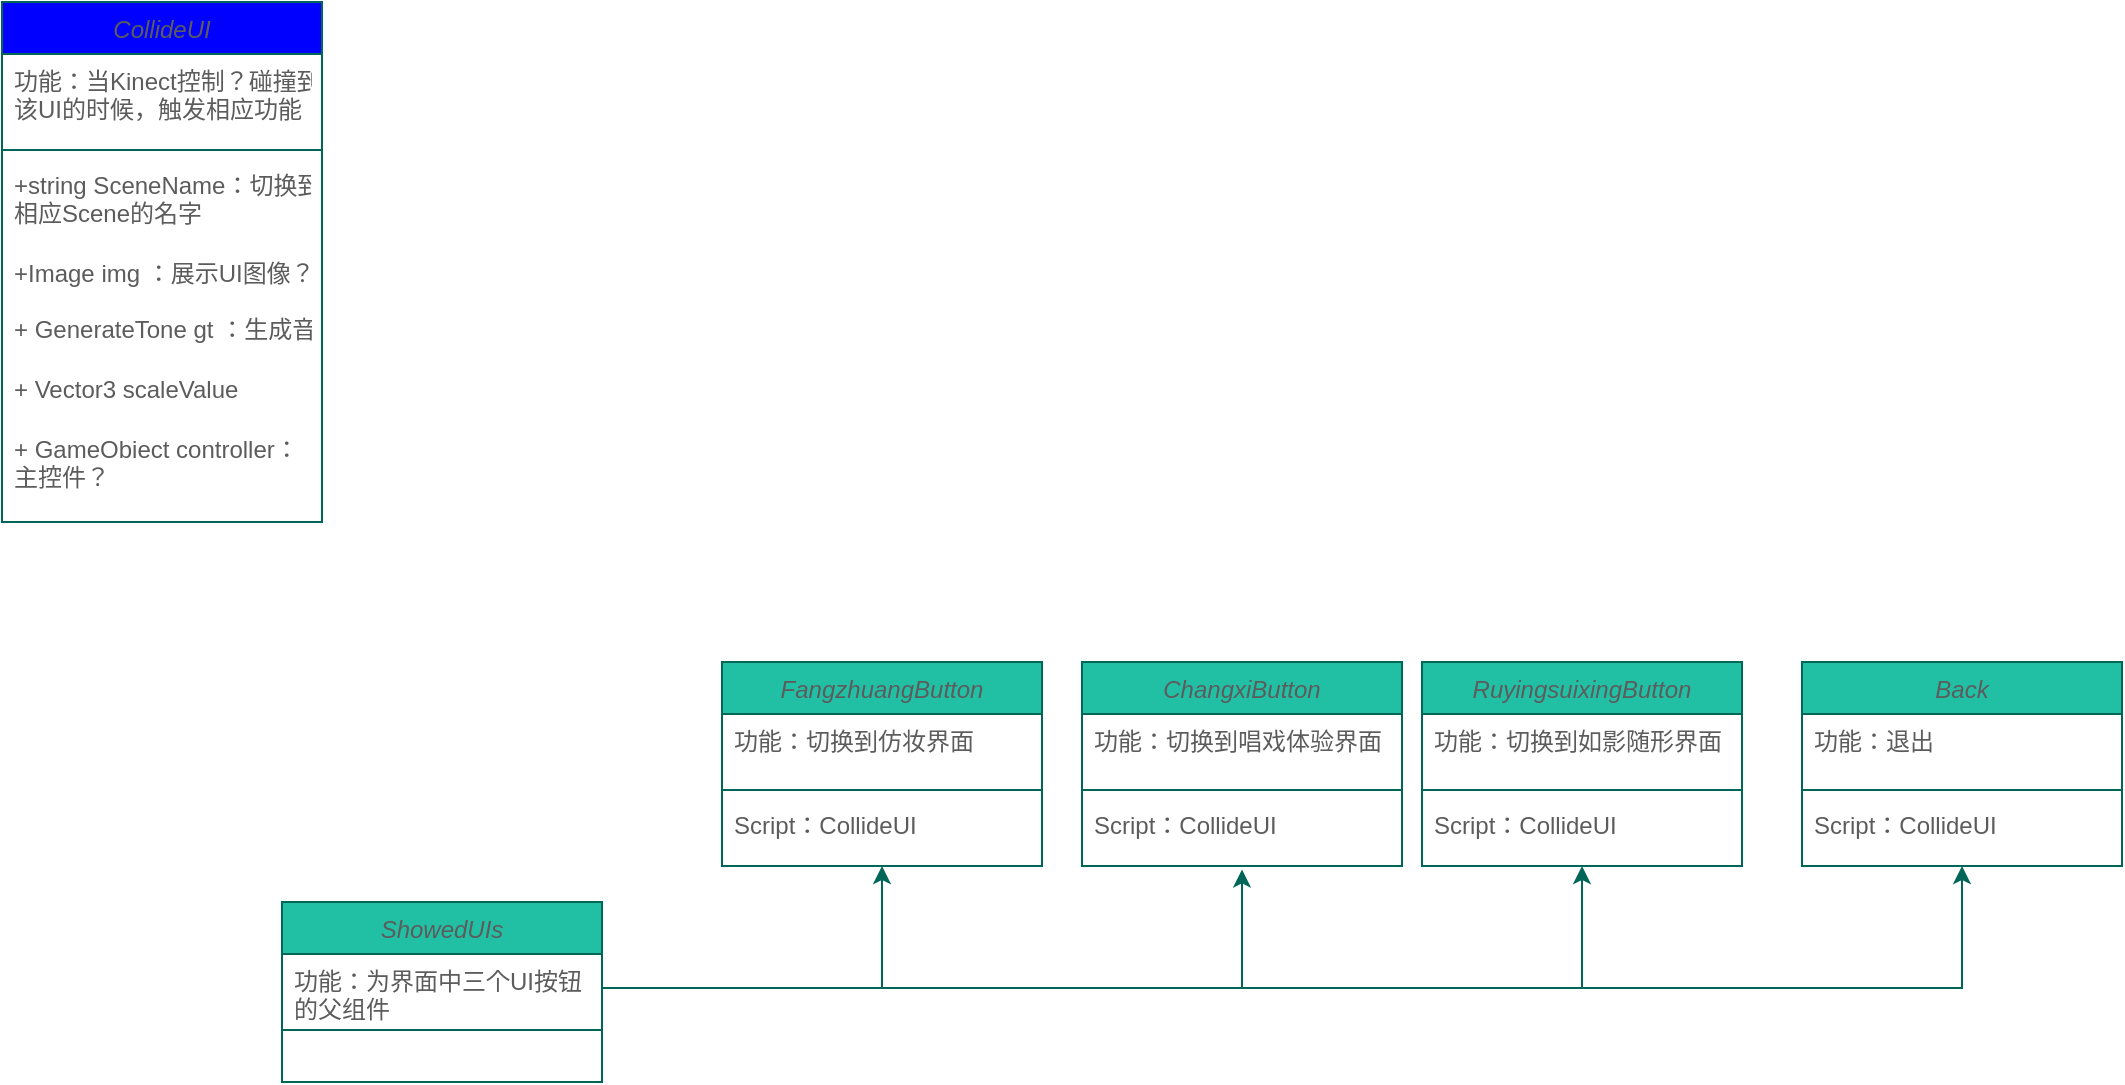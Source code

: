 <mxfile version="20.3.7" type="github">
  <diagram id="C5RBs43oDa-KdzZeNtuy" name="Page-1">
    <mxGraphModel dx="1499" dy="1598" grid="1" gridSize="10" guides="1" tooltips="1" connect="1" arrows="1" fold="1" page="1" pageScale="1" pageWidth="827" pageHeight="1169" math="0" shadow="0">
      <root>
        <mxCell id="WIyWlLk6GJQsqaUBKTNV-0" />
        <mxCell id="WIyWlLk6GJQsqaUBKTNV-1" parent="WIyWlLk6GJQsqaUBKTNV-0" />
        <mxCell id="zkfFHV4jXpPFQw0GAbJ--0" value="ShowedUIs" style="swimlane;fontStyle=2;align=center;verticalAlign=top;childLayout=stackLayout;horizontal=1;startSize=26;horizontalStack=0;resizeParent=1;resizeLast=0;collapsible=1;marginBottom=0;rounded=0;shadow=0;strokeWidth=1;fillColor=#21C0A5;strokeColor=#006658;fontColor=#5C5C5C;" parent="WIyWlLk6GJQsqaUBKTNV-1" vertex="1">
          <mxGeometry x="50" y="70" width="160" height="90" as="geometry">
            <mxRectangle x="220" y="120" width="160" height="26" as="alternateBounds" />
          </mxGeometry>
        </mxCell>
        <mxCell id="zkfFHV4jXpPFQw0GAbJ--1" value="功能：为界面中三个UI按钮&#xa;的父组件&#xa;" style="text;align=left;verticalAlign=top;spacingLeft=4;spacingRight=4;overflow=hidden;rotatable=0;points=[[0,0.5],[1,0.5]];portConstraint=eastwest;fontColor=#5C5C5C;" parent="zkfFHV4jXpPFQw0GAbJ--0" vertex="1">
          <mxGeometry y="26" width="160" height="34" as="geometry" />
        </mxCell>
        <mxCell id="zkfFHV4jXpPFQw0GAbJ--4" value="" style="line;html=1;strokeWidth=1;align=left;verticalAlign=middle;spacingTop=-1;spacingLeft=3;spacingRight=3;rotatable=0;labelPosition=right;points=[];portConstraint=eastwest;fillColor=#21C0A5;strokeColor=#006658;fontColor=#5C5C5C;" parent="zkfFHV4jXpPFQw0GAbJ--0" vertex="1">
          <mxGeometry y="60" width="160" height="8" as="geometry" />
        </mxCell>
        <mxCell id="ZYc3GsjgsaZ-9qavTBdF-3" style="edgeStyle=orthogonalEdgeStyle;rounded=0;orthogonalLoop=1;jettySize=auto;html=1;exitX=1;exitY=0.5;exitDx=0;exitDy=0;strokeColor=#006658;fontColor=#5C5C5C;fillColor=#21C0A5;entryX=0.494;entryY=1.05;entryDx=0;entryDy=0;entryPerimeter=0;" edge="1" parent="WIyWlLk6GJQsqaUBKTNV-1" source="zkfFHV4jXpPFQw0GAbJ--1" target="ZYc3GsjgsaZ-9qavTBdF-16">
          <mxGeometry relative="1" as="geometry">
            <mxPoint x="530" y="60" as="targetPoint" />
            <Array as="points">
              <mxPoint x="530" y="113" />
              <mxPoint x="530" y="54" />
            </Array>
          </mxGeometry>
        </mxCell>
        <mxCell id="ZYc3GsjgsaZ-9qavTBdF-4" style="edgeStyle=orthogonalEdgeStyle;rounded=0;orthogonalLoop=1;jettySize=auto;html=1;exitX=1;exitY=0.5;exitDx=0;exitDy=0;strokeColor=#006658;fontColor=#5C5C5C;fillColor=#21C0A5;entryX=0.5;entryY=1;entryDx=0;entryDy=0;" edge="1" parent="WIyWlLk6GJQsqaUBKTNV-1" source="zkfFHV4jXpPFQw0GAbJ--1" target="ZYc3GsjgsaZ-9qavTBdF-6">
          <mxGeometry relative="1" as="geometry">
            <mxPoint x="350" y="70" as="targetPoint" />
          </mxGeometry>
        </mxCell>
        <mxCell id="ZYc3GsjgsaZ-9qavTBdF-5" style="edgeStyle=orthogonalEdgeStyle;rounded=0;orthogonalLoop=1;jettySize=auto;html=1;exitX=1;exitY=0.5;exitDx=0;exitDy=0;strokeColor=#006658;fontColor=#5C5C5C;fillColor=#21C0A5;entryX=0.5;entryY=1;entryDx=0;entryDy=0;" edge="1" parent="WIyWlLk6GJQsqaUBKTNV-1" source="zkfFHV4jXpPFQw0GAbJ--1" target="ZYc3GsjgsaZ-9qavTBdF-12">
          <mxGeometry relative="1" as="geometry">
            <mxPoint x="420" y="140" as="targetPoint" />
            <Array as="points">
              <mxPoint x="700" y="113" />
            </Array>
          </mxGeometry>
        </mxCell>
        <mxCell id="ZYc3GsjgsaZ-9qavTBdF-6" value="FangzhuangButton" style="swimlane;fontStyle=2;align=center;verticalAlign=top;childLayout=stackLayout;horizontal=1;startSize=26;horizontalStack=0;resizeParent=1;resizeLast=0;collapsible=1;marginBottom=0;rounded=0;shadow=0;strokeWidth=1;fillColor=#21C0A5;strokeColor=#006658;fontColor=#5C5C5C;" vertex="1" parent="WIyWlLk6GJQsqaUBKTNV-1">
          <mxGeometry x="270" y="-50" width="160" height="102" as="geometry">
            <mxRectangle x="220" y="120" width="160" height="26" as="alternateBounds" />
          </mxGeometry>
        </mxCell>
        <mxCell id="ZYc3GsjgsaZ-9qavTBdF-7" value="功能：切换到仿妆界面&#xa;" style="text;align=left;verticalAlign=top;spacingLeft=4;spacingRight=4;overflow=hidden;rotatable=0;points=[[0,0.5],[1,0.5]];portConstraint=eastwest;fontColor=#5C5C5C;" vertex="1" parent="ZYc3GsjgsaZ-9qavTBdF-6">
          <mxGeometry y="26" width="160" height="34" as="geometry" />
        </mxCell>
        <mxCell id="ZYc3GsjgsaZ-9qavTBdF-8" value="" style="line;html=1;strokeWidth=1;align=left;verticalAlign=middle;spacingTop=-1;spacingLeft=3;spacingRight=3;rotatable=0;labelPosition=right;points=[];portConstraint=eastwest;fillColor=#21C0A5;strokeColor=#006658;fontColor=#5C5C5C;" vertex="1" parent="ZYc3GsjgsaZ-9qavTBdF-6">
          <mxGeometry y="60" width="160" height="8" as="geometry" />
        </mxCell>
        <mxCell id="ZYc3GsjgsaZ-9qavTBdF-15" value="Script：CollideUI&#xa;" style="text;align=left;verticalAlign=top;spacingLeft=4;spacingRight=4;overflow=hidden;rotatable=0;points=[[0,0.5],[1,0.5]];portConstraint=eastwest;fontColor=#5C5C5C;" vertex="1" parent="ZYc3GsjgsaZ-9qavTBdF-6">
          <mxGeometry y="68" width="160" height="34" as="geometry" />
        </mxCell>
        <mxCell id="ZYc3GsjgsaZ-9qavTBdF-9" value="ChangxiButton" style="swimlane;fontStyle=2;align=center;verticalAlign=top;childLayout=stackLayout;horizontal=1;startSize=26;horizontalStack=0;resizeParent=1;resizeLast=0;collapsible=1;marginBottom=0;rounded=0;shadow=0;strokeWidth=1;fillColor=#21C0A5;strokeColor=#006658;fontColor=#5C5C5C;" vertex="1" parent="WIyWlLk6GJQsqaUBKTNV-1">
          <mxGeometry x="450" y="-50" width="160" height="102" as="geometry">
            <mxRectangle x="220" y="120" width="160" height="26" as="alternateBounds" />
          </mxGeometry>
        </mxCell>
        <mxCell id="ZYc3GsjgsaZ-9qavTBdF-10" value="功能：切换到唱戏体验界面&#xa;" style="text;align=left;verticalAlign=top;spacingLeft=4;spacingRight=4;overflow=hidden;rotatable=0;points=[[0,0.5],[1,0.5]];portConstraint=eastwest;fontColor=#5C5C5C;" vertex="1" parent="ZYc3GsjgsaZ-9qavTBdF-9">
          <mxGeometry y="26" width="160" height="34" as="geometry" />
        </mxCell>
        <mxCell id="ZYc3GsjgsaZ-9qavTBdF-11" value="" style="line;html=1;strokeWidth=1;align=left;verticalAlign=middle;spacingTop=-1;spacingLeft=3;spacingRight=3;rotatable=0;labelPosition=right;points=[];portConstraint=eastwest;fillColor=#21C0A5;strokeColor=#006658;fontColor=#5C5C5C;" vertex="1" parent="ZYc3GsjgsaZ-9qavTBdF-9">
          <mxGeometry y="60" width="160" height="8" as="geometry" />
        </mxCell>
        <mxCell id="ZYc3GsjgsaZ-9qavTBdF-16" value="Script：CollideUI&#xa;" style="text;align=left;verticalAlign=top;spacingLeft=4;spacingRight=4;overflow=hidden;rotatable=0;points=[[0,0.5],[1,0.5]];portConstraint=eastwest;fontColor=#5C5C5C;" vertex="1" parent="ZYc3GsjgsaZ-9qavTBdF-9">
          <mxGeometry y="68" width="160" height="34" as="geometry" />
        </mxCell>
        <mxCell id="ZYc3GsjgsaZ-9qavTBdF-12" value="RuyingsuixingButton" style="swimlane;fontStyle=2;align=center;verticalAlign=top;childLayout=stackLayout;horizontal=1;startSize=26;horizontalStack=0;resizeParent=1;resizeLast=0;collapsible=1;marginBottom=0;rounded=0;shadow=0;strokeWidth=1;fillColor=#21C0A5;strokeColor=#006658;fontColor=#5C5C5C;" vertex="1" parent="WIyWlLk6GJQsqaUBKTNV-1">
          <mxGeometry x="620" y="-50" width="160" height="102" as="geometry">
            <mxRectangle x="220" y="120" width="160" height="26" as="alternateBounds" />
          </mxGeometry>
        </mxCell>
        <mxCell id="ZYc3GsjgsaZ-9qavTBdF-13" value="功能：切换到如影随形界面&#xa;" style="text;align=left;verticalAlign=top;spacingLeft=4;spacingRight=4;overflow=hidden;rotatable=0;points=[[0,0.5],[1,0.5]];portConstraint=eastwest;fontColor=#5C5C5C;" vertex="1" parent="ZYc3GsjgsaZ-9qavTBdF-12">
          <mxGeometry y="26" width="160" height="34" as="geometry" />
        </mxCell>
        <mxCell id="ZYc3GsjgsaZ-9qavTBdF-14" value="" style="line;html=1;strokeWidth=1;align=left;verticalAlign=middle;spacingTop=-1;spacingLeft=3;spacingRight=3;rotatable=0;labelPosition=right;points=[];portConstraint=eastwest;fillColor=#21C0A5;strokeColor=#006658;fontColor=#5C5C5C;" vertex="1" parent="ZYc3GsjgsaZ-9qavTBdF-12">
          <mxGeometry y="60" width="160" height="8" as="geometry" />
        </mxCell>
        <mxCell id="ZYc3GsjgsaZ-9qavTBdF-17" value="Script：CollideUI&#xa;" style="text;align=left;verticalAlign=top;spacingLeft=4;spacingRight=4;overflow=hidden;rotatable=0;points=[[0,0.5],[1,0.5]];portConstraint=eastwest;fontColor=#5C5C5C;" vertex="1" parent="ZYc3GsjgsaZ-9qavTBdF-12">
          <mxGeometry y="68" width="160" height="34" as="geometry" />
        </mxCell>
        <mxCell id="ZYc3GsjgsaZ-9qavTBdF-18" value="Back" style="swimlane;fontStyle=2;align=center;verticalAlign=top;childLayout=stackLayout;horizontal=1;startSize=26;horizontalStack=0;resizeParent=1;resizeLast=0;collapsible=1;marginBottom=0;rounded=0;shadow=0;strokeWidth=1;fillColor=#21C0A5;strokeColor=#006658;fontColor=#5C5C5C;" vertex="1" parent="WIyWlLk6GJQsqaUBKTNV-1">
          <mxGeometry x="810" y="-50" width="160" height="102" as="geometry">
            <mxRectangle x="220" y="120" width="160" height="26" as="alternateBounds" />
          </mxGeometry>
        </mxCell>
        <mxCell id="ZYc3GsjgsaZ-9qavTBdF-19" value="功能：退出&#xa;" style="text;align=left;verticalAlign=top;spacingLeft=4;spacingRight=4;overflow=hidden;rotatable=0;points=[[0,0.5],[1,0.5]];portConstraint=eastwest;fontColor=#5C5C5C;" vertex="1" parent="ZYc3GsjgsaZ-9qavTBdF-18">
          <mxGeometry y="26" width="160" height="34" as="geometry" />
        </mxCell>
        <mxCell id="ZYc3GsjgsaZ-9qavTBdF-20" value="" style="line;html=1;strokeWidth=1;align=left;verticalAlign=middle;spacingTop=-1;spacingLeft=3;spacingRight=3;rotatable=0;labelPosition=right;points=[];portConstraint=eastwest;fillColor=#21C0A5;strokeColor=#006658;fontColor=#5C5C5C;" vertex="1" parent="ZYc3GsjgsaZ-9qavTBdF-18">
          <mxGeometry y="60" width="160" height="8" as="geometry" />
        </mxCell>
        <mxCell id="ZYc3GsjgsaZ-9qavTBdF-21" value="Script：CollideUI&#xa;" style="text;align=left;verticalAlign=top;spacingLeft=4;spacingRight=4;overflow=hidden;rotatable=0;points=[[0,0.5],[1,0.5]];portConstraint=eastwest;fontColor=#5C5C5C;" vertex="1" parent="ZYc3GsjgsaZ-9qavTBdF-18">
          <mxGeometry y="68" width="160" height="34" as="geometry" />
        </mxCell>
        <mxCell id="ZYc3GsjgsaZ-9qavTBdF-22" style="edgeStyle=orthogonalEdgeStyle;rounded=0;orthogonalLoop=1;jettySize=auto;html=1;exitX=1;exitY=0.5;exitDx=0;exitDy=0;entryX=0.5;entryY=1;entryDx=0;entryDy=0;strokeColor=#006658;fontColor=#5C5C5C;fillColor=#21C0A5;" edge="1" parent="WIyWlLk6GJQsqaUBKTNV-1" source="zkfFHV4jXpPFQw0GAbJ--1" target="ZYc3GsjgsaZ-9qavTBdF-18">
          <mxGeometry relative="1" as="geometry" />
        </mxCell>
        <mxCell id="ZYc3GsjgsaZ-9qavTBdF-23" value="CollideUI" style="swimlane;fontStyle=2;align=center;verticalAlign=top;childLayout=stackLayout;horizontal=1;startSize=26;horizontalStack=0;resizeParent=1;resizeLast=0;collapsible=1;marginBottom=0;rounded=0;shadow=0;strokeWidth=1;fillColor=#0000FF;strokeColor=#006658;fontColor=#5C5C5C;" vertex="1" parent="WIyWlLk6GJQsqaUBKTNV-1">
          <mxGeometry x="-90" y="-380" width="160" height="260" as="geometry">
            <mxRectangle x="220" y="120" width="160" height="26" as="alternateBounds" />
          </mxGeometry>
        </mxCell>
        <mxCell id="ZYc3GsjgsaZ-9qavTBdF-24" value="功能：当Kinect控制？碰撞到&#xa;该UI的时候，触发相应功能" style="text;align=left;verticalAlign=top;spacingLeft=4;spacingRight=4;overflow=hidden;rotatable=0;points=[[0,0.5],[1,0.5]];portConstraint=eastwest;fontColor=#5C5C5C;" vertex="1" parent="ZYc3GsjgsaZ-9qavTBdF-23">
          <mxGeometry y="26" width="160" height="44" as="geometry" />
        </mxCell>
        <mxCell id="ZYc3GsjgsaZ-9qavTBdF-25" value="" style="line;html=1;strokeWidth=1;align=left;verticalAlign=middle;spacingTop=-1;spacingLeft=3;spacingRight=3;rotatable=0;labelPosition=right;points=[];portConstraint=eastwest;fillColor=#21C0A5;strokeColor=#006658;fontColor=#5C5C5C;" vertex="1" parent="ZYc3GsjgsaZ-9qavTBdF-23">
          <mxGeometry y="70" width="160" height="8" as="geometry" />
        </mxCell>
        <mxCell id="ZYc3GsjgsaZ-9qavTBdF-27" value="+string SceneName：切换到&#xa;相应Scene的名字" style="text;align=left;verticalAlign=top;spacingLeft=4;spacingRight=4;overflow=hidden;rotatable=0;points=[[0,0.5],[1,0.5]];portConstraint=eastwest;fontColor=#5C5C5C;" vertex="1" parent="ZYc3GsjgsaZ-9qavTBdF-23">
          <mxGeometry y="78" width="160" height="44" as="geometry" />
        </mxCell>
        <mxCell id="ZYc3GsjgsaZ-9qavTBdF-28" value="+Image img ：展示UI图像？" style="text;align=left;verticalAlign=top;spacingLeft=4;spacingRight=4;overflow=hidden;rotatable=0;points=[[0,0.5],[1,0.5]];portConstraint=eastwest;fontColor=#5C5C5C;" vertex="1" parent="ZYc3GsjgsaZ-9qavTBdF-23">
          <mxGeometry y="122" width="160" height="28" as="geometry" />
        </mxCell>
        <mxCell id="ZYc3GsjgsaZ-9qavTBdF-29" value="+ GenerateTone gt ：生成音符" style="text;align=left;verticalAlign=top;spacingLeft=4;spacingRight=4;overflow=hidden;rotatable=0;points=[[0,0.5],[1,0.5]];portConstraint=eastwest;fontColor=#5C5C5C;" vertex="1" parent="ZYc3GsjgsaZ-9qavTBdF-23">
          <mxGeometry y="150" width="160" height="30" as="geometry" />
        </mxCell>
        <mxCell id="ZYc3GsjgsaZ-9qavTBdF-30" value="+ Vector3 scaleValue" style="text;align=left;verticalAlign=top;spacingLeft=4;spacingRight=4;overflow=hidden;rotatable=0;points=[[0,0.5],[1,0.5]];portConstraint=eastwest;fontColor=#5C5C5C;" vertex="1" parent="ZYc3GsjgsaZ-9qavTBdF-23">
          <mxGeometry y="180" width="160" height="30" as="geometry" />
        </mxCell>
        <mxCell id="ZYc3GsjgsaZ-9qavTBdF-31" value="+ GameObiect controller：&#xa;主控件？" style="text;align=left;verticalAlign=top;spacingLeft=4;spacingRight=4;overflow=hidden;rotatable=0;points=[[0,0.5],[1,0.5]];portConstraint=eastwest;fontColor=#5C5C5C;" vertex="1" parent="ZYc3GsjgsaZ-9qavTBdF-23">
          <mxGeometry y="210" width="160" height="50" as="geometry" />
        </mxCell>
      </root>
    </mxGraphModel>
  </diagram>
</mxfile>
